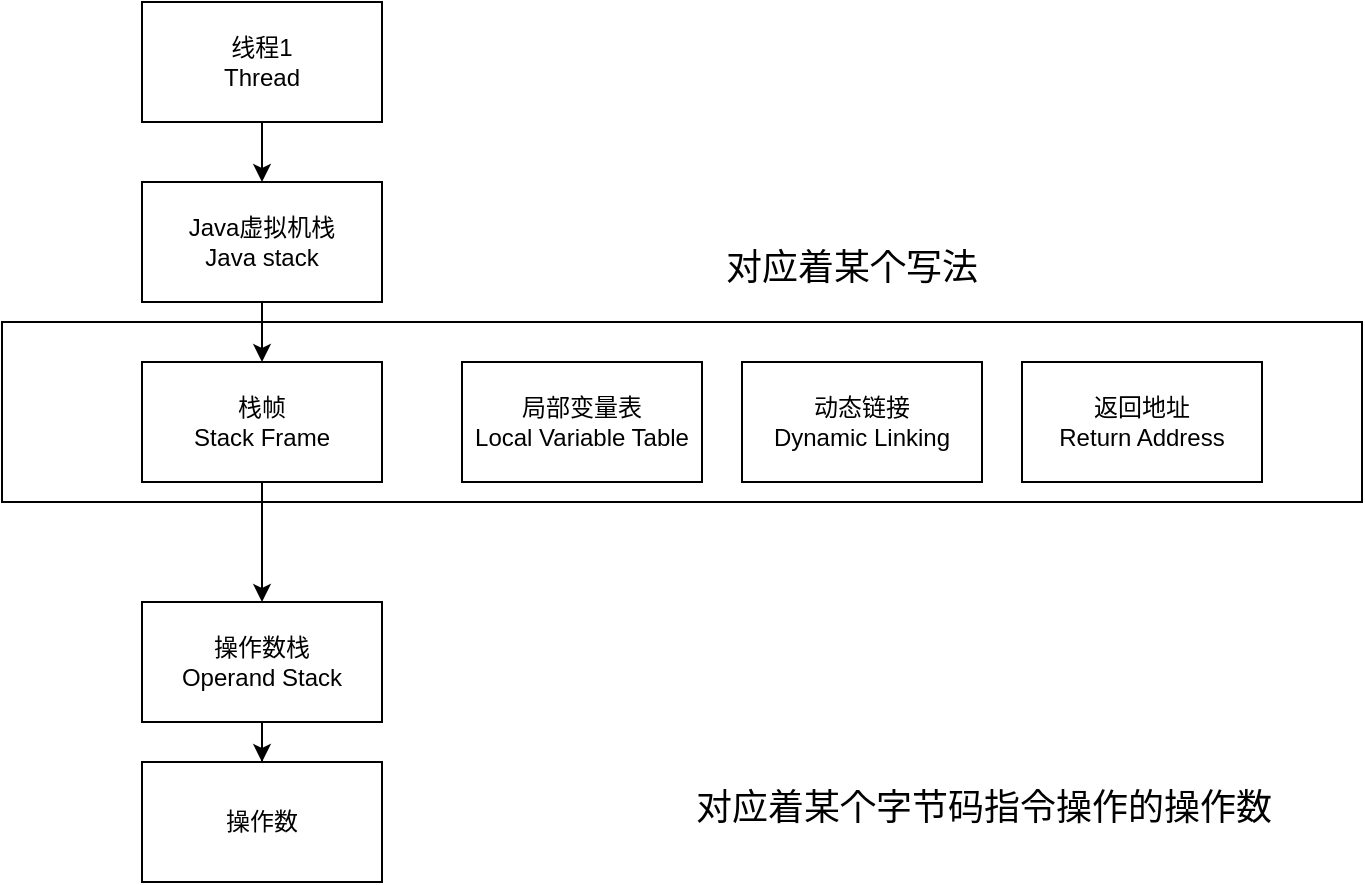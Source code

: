 <mxfile version="16.6.5" type="github">
  <diagram id="jkhEtQwaUTcukI1ToZ59" name="Page-1">
    <mxGraphModel dx="782" dy="514" grid="1" gridSize="10" guides="1" tooltips="1" connect="1" arrows="1" fold="1" page="1" pageScale="1" pageWidth="827" pageHeight="1169" math="0" shadow="0">
      <root>
        <mxCell id="0" />
        <mxCell id="1" parent="0" />
        <mxCell id="DIU-cQyyI2o6AMHBCRW7-9" value="" style="rounded=0;whiteSpace=wrap;html=1;" vertex="1" parent="1">
          <mxGeometry x="50" y="220" width="680" height="90" as="geometry" />
        </mxCell>
        <mxCell id="DIU-cQyyI2o6AMHBCRW7-3" value="" style="edgeStyle=orthogonalEdgeStyle;rounded=0;orthogonalLoop=1;jettySize=auto;html=1;" edge="1" parent="1" source="DIU-cQyyI2o6AMHBCRW7-1" target="DIU-cQyyI2o6AMHBCRW7-2">
          <mxGeometry relative="1" as="geometry" />
        </mxCell>
        <mxCell id="DIU-cQyyI2o6AMHBCRW7-1" value="线程1&lt;br&gt;Thread" style="rounded=0;whiteSpace=wrap;html=1;" vertex="1" parent="1">
          <mxGeometry x="120" y="60" width="120" height="60" as="geometry" />
        </mxCell>
        <mxCell id="DIU-cQyyI2o6AMHBCRW7-5" value="" style="edgeStyle=orthogonalEdgeStyle;rounded=0;orthogonalLoop=1;jettySize=auto;html=1;" edge="1" parent="1" source="DIU-cQyyI2o6AMHBCRW7-2" target="DIU-cQyyI2o6AMHBCRW7-4">
          <mxGeometry relative="1" as="geometry" />
        </mxCell>
        <mxCell id="DIU-cQyyI2o6AMHBCRW7-2" value="Java虚拟机栈&lt;br&gt;Java stack" style="rounded=0;whiteSpace=wrap;html=1;" vertex="1" parent="1">
          <mxGeometry x="120" y="150" width="120" height="60" as="geometry" />
        </mxCell>
        <mxCell id="DIU-cQyyI2o6AMHBCRW7-10" style="edgeStyle=orthogonalEdgeStyle;rounded=0;orthogonalLoop=1;jettySize=auto;html=1;exitX=0.5;exitY=1;exitDx=0;exitDy=0;" edge="1" parent="1" source="DIU-cQyyI2o6AMHBCRW7-4">
          <mxGeometry relative="1" as="geometry">
            <mxPoint x="180" y="360" as="targetPoint" />
          </mxGeometry>
        </mxCell>
        <mxCell id="DIU-cQyyI2o6AMHBCRW7-4" value="栈帧&lt;br&gt;Stack Frame" style="whiteSpace=wrap;html=1;rounded=0;" vertex="1" parent="1">
          <mxGeometry x="120" y="240" width="120" height="60" as="geometry" />
        </mxCell>
        <mxCell id="DIU-cQyyI2o6AMHBCRW7-6" value="局部变量表&lt;br&gt;Local Variable Table" style="rounded=0;whiteSpace=wrap;html=1;" vertex="1" parent="1">
          <mxGeometry x="280" y="240" width="120" height="60" as="geometry" />
        </mxCell>
        <mxCell id="DIU-cQyyI2o6AMHBCRW7-7" value="动态链接&lt;br&gt;Dynamic Linking" style="rounded=0;whiteSpace=wrap;html=1;" vertex="1" parent="1">
          <mxGeometry x="420" y="240" width="120" height="60" as="geometry" />
        </mxCell>
        <mxCell id="DIU-cQyyI2o6AMHBCRW7-8" value="返回地址&lt;br&gt;Return Address" style="rounded=0;whiteSpace=wrap;html=1;" vertex="1" parent="1">
          <mxGeometry x="560" y="240" width="120" height="60" as="geometry" />
        </mxCell>
        <mxCell id="DIU-cQyyI2o6AMHBCRW7-13" value="" style="edgeStyle=orthogonalEdgeStyle;rounded=0;orthogonalLoop=1;jettySize=auto;html=1;" edge="1" parent="1" source="DIU-cQyyI2o6AMHBCRW7-11" target="DIU-cQyyI2o6AMHBCRW7-12">
          <mxGeometry relative="1" as="geometry" />
        </mxCell>
        <mxCell id="DIU-cQyyI2o6AMHBCRW7-11" value="操作数栈&lt;br&gt;Operand Stack" style="rounded=0;whiteSpace=wrap;html=1;" vertex="1" parent="1">
          <mxGeometry x="120" y="360" width="120" height="60" as="geometry" />
        </mxCell>
        <mxCell id="DIU-cQyyI2o6AMHBCRW7-12" value="操作数" style="whiteSpace=wrap;html=1;rounded=0;" vertex="1" parent="1">
          <mxGeometry x="120" y="440" width="120" height="60" as="geometry" />
        </mxCell>
        <mxCell id="DIU-cQyyI2o6AMHBCRW7-15" value="&lt;font style=&quot;font-size: 18px&quot;&gt;对应着某个写法&lt;/font&gt;" style="text;html=1;strokeColor=none;fillColor=none;align=center;verticalAlign=middle;whiteSpace=wrap;rounded=0;" vertex="1" parent="1">
          <mxGeometry x="380" y="180" width="190" height="25" as="geometry" />
        </mxCell>
        <mxCell id="DIU-cQyyI2o6AMHBCRW7-16" value="&lt;font style=&quot;font-size: 18px&quot;&gt;对应着某个字节码指令操作的操作数&lt;/font&gt;" style="text;html=1;strokeColor=none;fillColor=none;align=center;verticalAlign=middle;whiteSpace=wrap;rounded=0;" vertex="1" parent="1">
          <mxGeometry x="382" y="456" width="318" height="14" as="geometry" />
        </mxCell>
      </root>
    </mxGraphModel>
  </diagram>
</mxfile>
